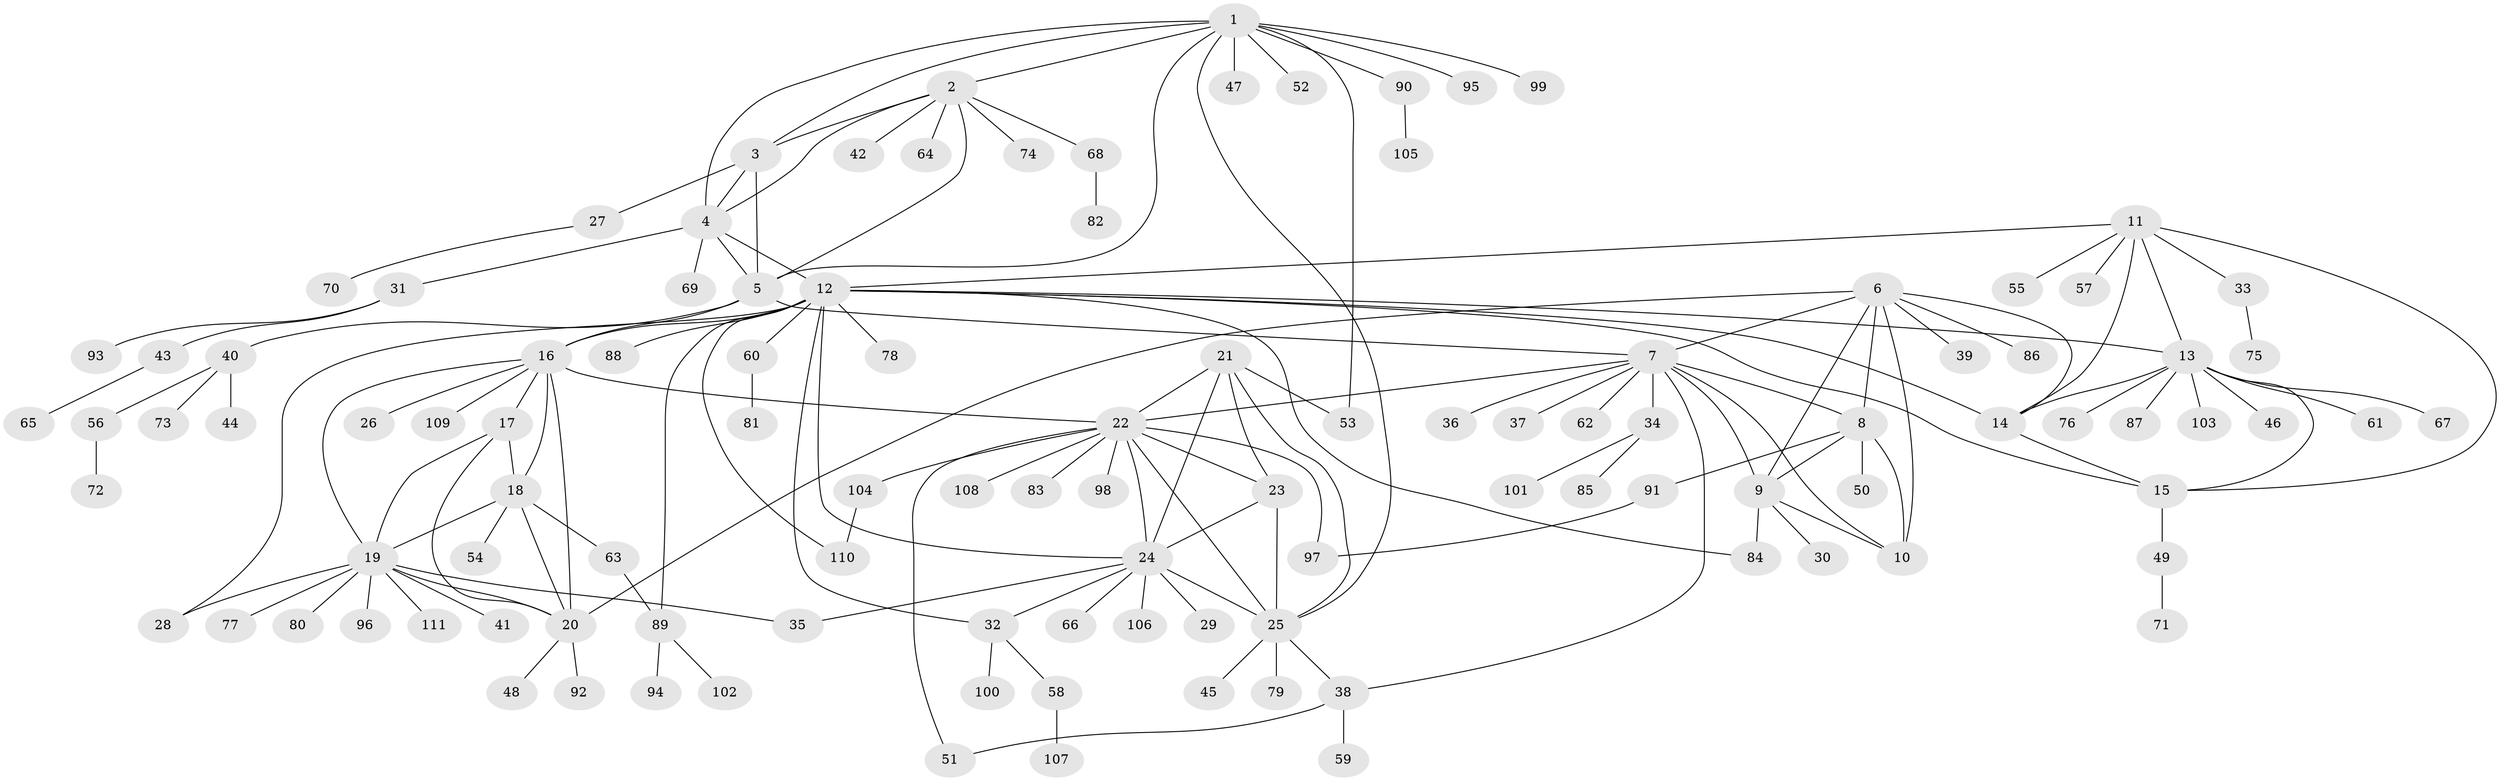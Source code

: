 // Generated by graph-tools (version 1.1) at 2025/02/03/09/25 03:02:46]
// undirected, 111 vertices, 156 edges
graph export_dot {
graph [start="1"]
  node [color=gray90,style=filled];
  1;
  2;
  3;
  4;
  5;
  6;
  7;
  8;
  9;
  10;
  11;
  12;
  13;
  14;
  15;
  16;
  17;
  18;
  19;
  20;
  21;
  22;
  23;
  24;
  25;
  26;
  27;
  28;
  29;
  30;
  31;
  32;
  33;
  34;
  35;
  36;
  37;
  38;
  39;
  40;
  41;
  42;
  43;
  44;
  45;
  46;
  47;
  48;
  49;
  50;
  51;
  52;
  53;
  54;
  55;
  56;
  57;
  58;
  59;
  60;
  61;
  62;
  63;
  64;
  65;
  66;
  67;
  68;
  69;
  70;
  71;
  72;
  73;
  74;
  75;
  76;
  77;
  78;
  79;
  80;
  81;
  82;
  83;
  84;
  85;
  86;
  87;
  88;
  89;
  90;
  91;
  92;
  93;
  94;
  95;
  96;
  97;
  98;
  99;
  100;
  101;
  102;
  103;
  104;
  105;
  106;
  107;
  108;
  109;
  110;
  111;
  1 -- 2;
  1 -- 3;
  1 -- 4;
  1 -- 5;
  1 -- 25;
  1 -- 47;
  1 -- 52;
  1 -- 53;
  1 -- 90;
  1 -- 95;
  1 -- 99;
  2 -- 3;
  2 -- 4;
  2 -- 5;
  2 -- 42;
  2 -- 64;
  2 -- 68;
  2 -- 74;
  3 -- 4;
  3 -- 5;
  3 -- 27;
  4 -- 5;
  4 -- 12;
  4 -- 31;
  4 -- 69;
  5 -- 7;
  5 -- 16;
  5 -- 40;
  6 -- 7;
  6 -- 8;
  6 -- 9;
  6 -- 10;
  6 -- 14;
  6 -- 20;
  6 -- 39;
  6 -- 86;
  7 -- 8;
  7 -- 9;
  7 -- 10;
  7 -- 22;
  7 -- 34;
  7 -- 36;
  7 -- 37;
  7 -- 38;
  7 -- 62;
  8 -- 9;
  8 -- 10;
  8 -- 50;
  8 -- 91;
  9 -- 10;
  9 -- 30;
  9 -- 84;
  11 -- 12;
  11 -- 13;
  11 -- 14;
  11 -- 15;
  11 -- 33;
  11 -- 55;
  11 -- 57;
  12 -- 13;
  12 -- 14;
  12 -- 15;
  12 -- 16;
  12 -- 24;
  12 -- 28;
  12 -- 32;
  12 -- 60;
  12 -- 78;
  12 -- 84;
  12 -- 88;
  12 -- 89;
  12 -- 110;
  13 -- 14;
  13 -- 15;
  13 -- 46;
  13 -- 61;
  13 -- 67;
  13 -- 76;
  13 -- 87;
  13 -- 103;
  14 -- 15;
  15 -- 49;
  16 -- 17;
  16 -- 18;
  16 -- 19;
  16 -- 20;
  16 -- 22;
  16 -- 26;
  16 -- 109;
  17 -- 18;
  17 -- 19;
  17 -- 20;
  18 -- 19;
  18 -- 20;
  18 -- 54;
  18 -- 63;
  19 -- 20;
  19 -- 28;
  19 -- 35;
  19 -- 41;
  19 -- 77;
  19 -- 80;
  19 -- 96;
  19 -- 111;
  20 -- 48;
  20 -- 92;
  21 -- 22;
  21 -- 23;
  21 -- 24;
  21 -- 25;
  21 -- 53;
  22 -- 23;
  22 -- 24;
  22 -- 25;
  22 -- 51;
  22 -- 83;
  22 -- 97;
  22 -- 98;
  22 -- 104;
  22 -- 108;
  23 -- 24;
  23 -- 25;
  24 -- 25;
  24 -- 29;
  24 -- 32;
  24 -- 35;
  24 -- 66;
  24 -- 106;
  25 -- 38;
  25 -- 45;
  25 -- 79;
  27 -- 70;
  31 -- 43;
  31 -- 93;
  32 -- 58;
  32 -- 100;
  33 -- 75;
  34 -- 85;
  34 -- 101;
  38 -- 51;
  38 -- 59;
  40 -- 44;
  40 -- 56;
  40 -- 73;
  43 -- 65;
  49 -- 71;
  56 -- 72;
  58 -- 107;
  60 -- 81;
  63 -- 89;
  68 -- 82;
  89 -- 94;
  89 -- 102;
  90 -- 105;
  91 -- 97;
  104 -- 110;
}
